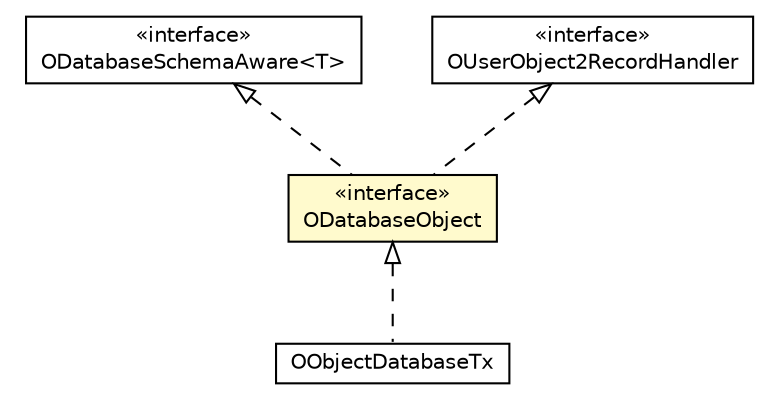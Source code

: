 #!/usr/local/bin/dot
#
# Class diagram 
# Generated by UMLGraph version R5_6-24-gf6e263 (http://www.umlgraph.org/)
#

digraph G {
	edge [fontname="Helvetica",fontsize=10,labelfontname="Helvetica",labelfontsize=10];
	node [fontname="Helvetica",fontsize=10,shape=plaintext];
	nodesep=0.25;
	ranksep=0.5;
	// com.orientechnologies.orient.core.db.ODatabaseSchemaAware<T>
	c1371945 [label=<<table title="com.orientechnologies.orient.core.db.ODatabaseSchemaAware" border="0" cellborder="1" cellspacing="0" cellpadding="2" port="p" href="../ODatabaseSchemaAware.html">
		<tr><td><table border="0" cellspacing="0" cellpadding="1">
<tr><td align="center" balign="center"> &#171;interface&#187; </td></tr>
<tr><td align="center" balign="center"> ODatabaseSchemaAware&lt;T&gt; </td></tr>
		</table></td></tr>
		</table>>, URL="../ODatabaseSchemaAware.html", fontname="Helvetica", fontcolor="black", fontsize=10.0];
	// com.orientechnologies.orient.core.db.OUserObject2RecordHandler
	c1371946 [label=<<table title="com.orientechnologies.orient.core.db.OUserObject2RecordHandler" border="0" cellborder="1" cellspacing="0" cellpadding="2" port="p" href="../OUserObject2RecordHandler.html">
		<tr><td><table border="0" cellspacing="0" cellpadding="1">
<tr><td align="center" balign="center"> &#171;interface&#187; </td></tr>
<tr><td align="center" balign="center"> OUserObject2RecordHandler </td></tr>
		</table></td></tr>
		</table>>, URL="../OUserObject2RecordHandler.html", fontname="Helvetica", fontcolor="black", fontsize=10.0];
	// com.orientechnologies.orient.core.db.object.ODatabaseObject
	c1372020 [label=<<table title="com.orientechnologies.orient.core.db.object.ODatabaseObject" border="0" cellborder="1" cellspacing="0" cellpadding="2" port="p" bgcolor="lemonChiffon" href="./ODatabaseObject.html">
		<tr><td><table border="0" cellspacing="0" cellpadding="1">
<tr><td align="center" balign="center"> &#171;interface&#187; </td></tr>
<tr><td align="center" balign="center"> ODatabaseObject </td></tr>
		</table></td></tr>
		</table>>, URL="./ODatabaseObject.html", fontname="Helvetica", fontcolor="black", fontsize=10.0];
	// com.orientechnologies.orient.object.db.OObjectDatabaseTx
	c1373207 [label=<<table title="com.orientechnologies.orient.object.db.OObjectDatabaseTx" border="0" cellborder="1" cellspacing="0" cellpadding="2" port="p" href="../../../object/db/OObjectDatabaseTx.html">
		<tr><td><table border="0" cellspacing="0" cellpadding="1">
<tr><td align="center" balign="center"> OObjectDatabaseTx </td></tr>
		</table></td></tr>
		</table>>, URL="../../../object/db/OObjectDatabaseTx.html", fontname="Helvetica", fontcolor="black", fontsize=10.0];
	//com.orientechnologies.orient.core.db.object.ODatabaseObject implements com.orientechnologies.orient.core.db.ODatabaseSchemaAware<T>
	c1371945:p -> c1372020:p [dir=back,arrowtail=empty,style=dashed];
	//com.orientechnologies.orient.core.db.object.ODatabaseObject implements com.orientechnologies.orient.core.db.OUserObject2RecordHandler
	c1371946:p -> c1372020:p [dir=back,arrowtail=empty,style=dashed];
	//com.orientechnologies.orient.object.db.OObjectDatabaseTx implements com.orientechnologies.orient.core.db.object.ODatabaseObject
	c1372020:p -> c1373207:p [dir=back,arrowtail=empty,style=dashed];
}

